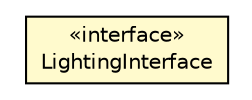 #!/usr/local/bin/dot
#
# Class diagram 
# Generated by UMLGraph version R5_6-24-gf6e263 (http://www.umlgraph.org/)
#

digraph G {
	edge [fontname="Helvetica",fontsize=10,labelfontname="Helvetica",labelfontsize=10];
	node [fontname="Helvetica",fontsize=10,shape=plaintext];
	nodesep=0.25;
	ranksep=0.5;
	// org.universAAL.ontology.lighting.simple.LightingInterface
	c5199930 [label=<<table title="org.universAAL.ontology.lighting.simple.LightingInterface" border="0" cellborder="1" cellspacing="0" cellpadding="2" port="p" bgcolor="lemonChiffon" href="./LightingInterface.html">
		<tr><td><table border="0" cellspacing="0" cellpadding="1">
<tr><td align="center" balign="center"> &#171;interface&#187; </td></tr>
<tr><td align="center" balign="center"> LightingInterface </td></tr>
		</table></td></tr>
		</table>>, URL="./LightingInterface.html", fontname="Helvetica", fontcolor="black", fontsize=10.0];
}

